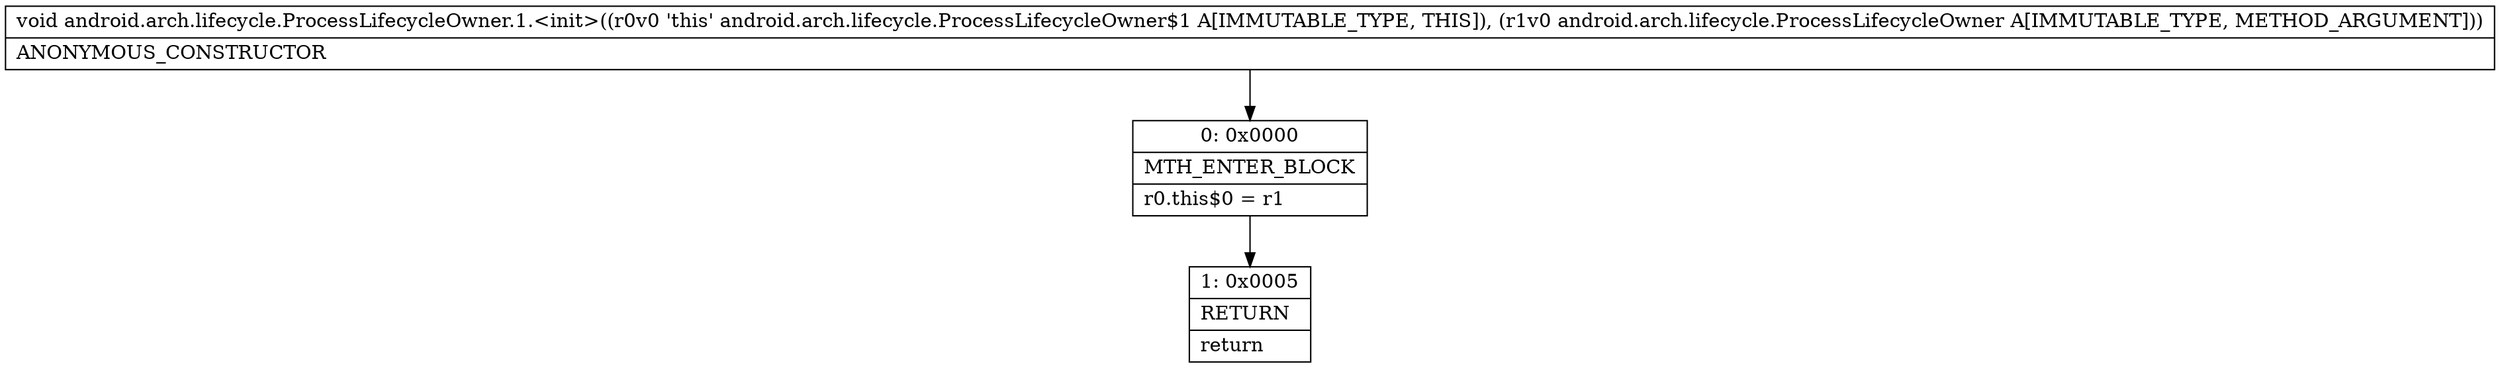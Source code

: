 digraph "CFG forandroid.arch.lifecycle.ProcessLifecycleOwner.1.\<init\>(Landroid\/arch\/lifecycle\/ProcessLifecycleOwner;)V" {
Node_0 [shape=record,label="{0\:\ 0x0000|MTH_ENTER_BLOCK\l|r0.this$0 = r1\l}"];
Node_1 [shape=record,label="{1\:\ 0x0005|RETURN\l|return\l}"];
MethodNode[shape=record,label="{void android.arch.lifecycle.ProcessLifecycleOwner.1.\<init\>((r0v0 'this' android.arch.lifecycle.ProcessLifecycleOwner$1 A[IMMUTABLE_TYPE, THIS]), (r1v0 android.arch.lifecycle.ProcessLifecycleOwner A[IMMUTABLE_TYPE, METHOD_ARGUMENT]))  | ANONYMOUS_CONSTRUCTOR\l}"];
MethodNode -> Node_0;
Node_0 -> Node_1;
}

